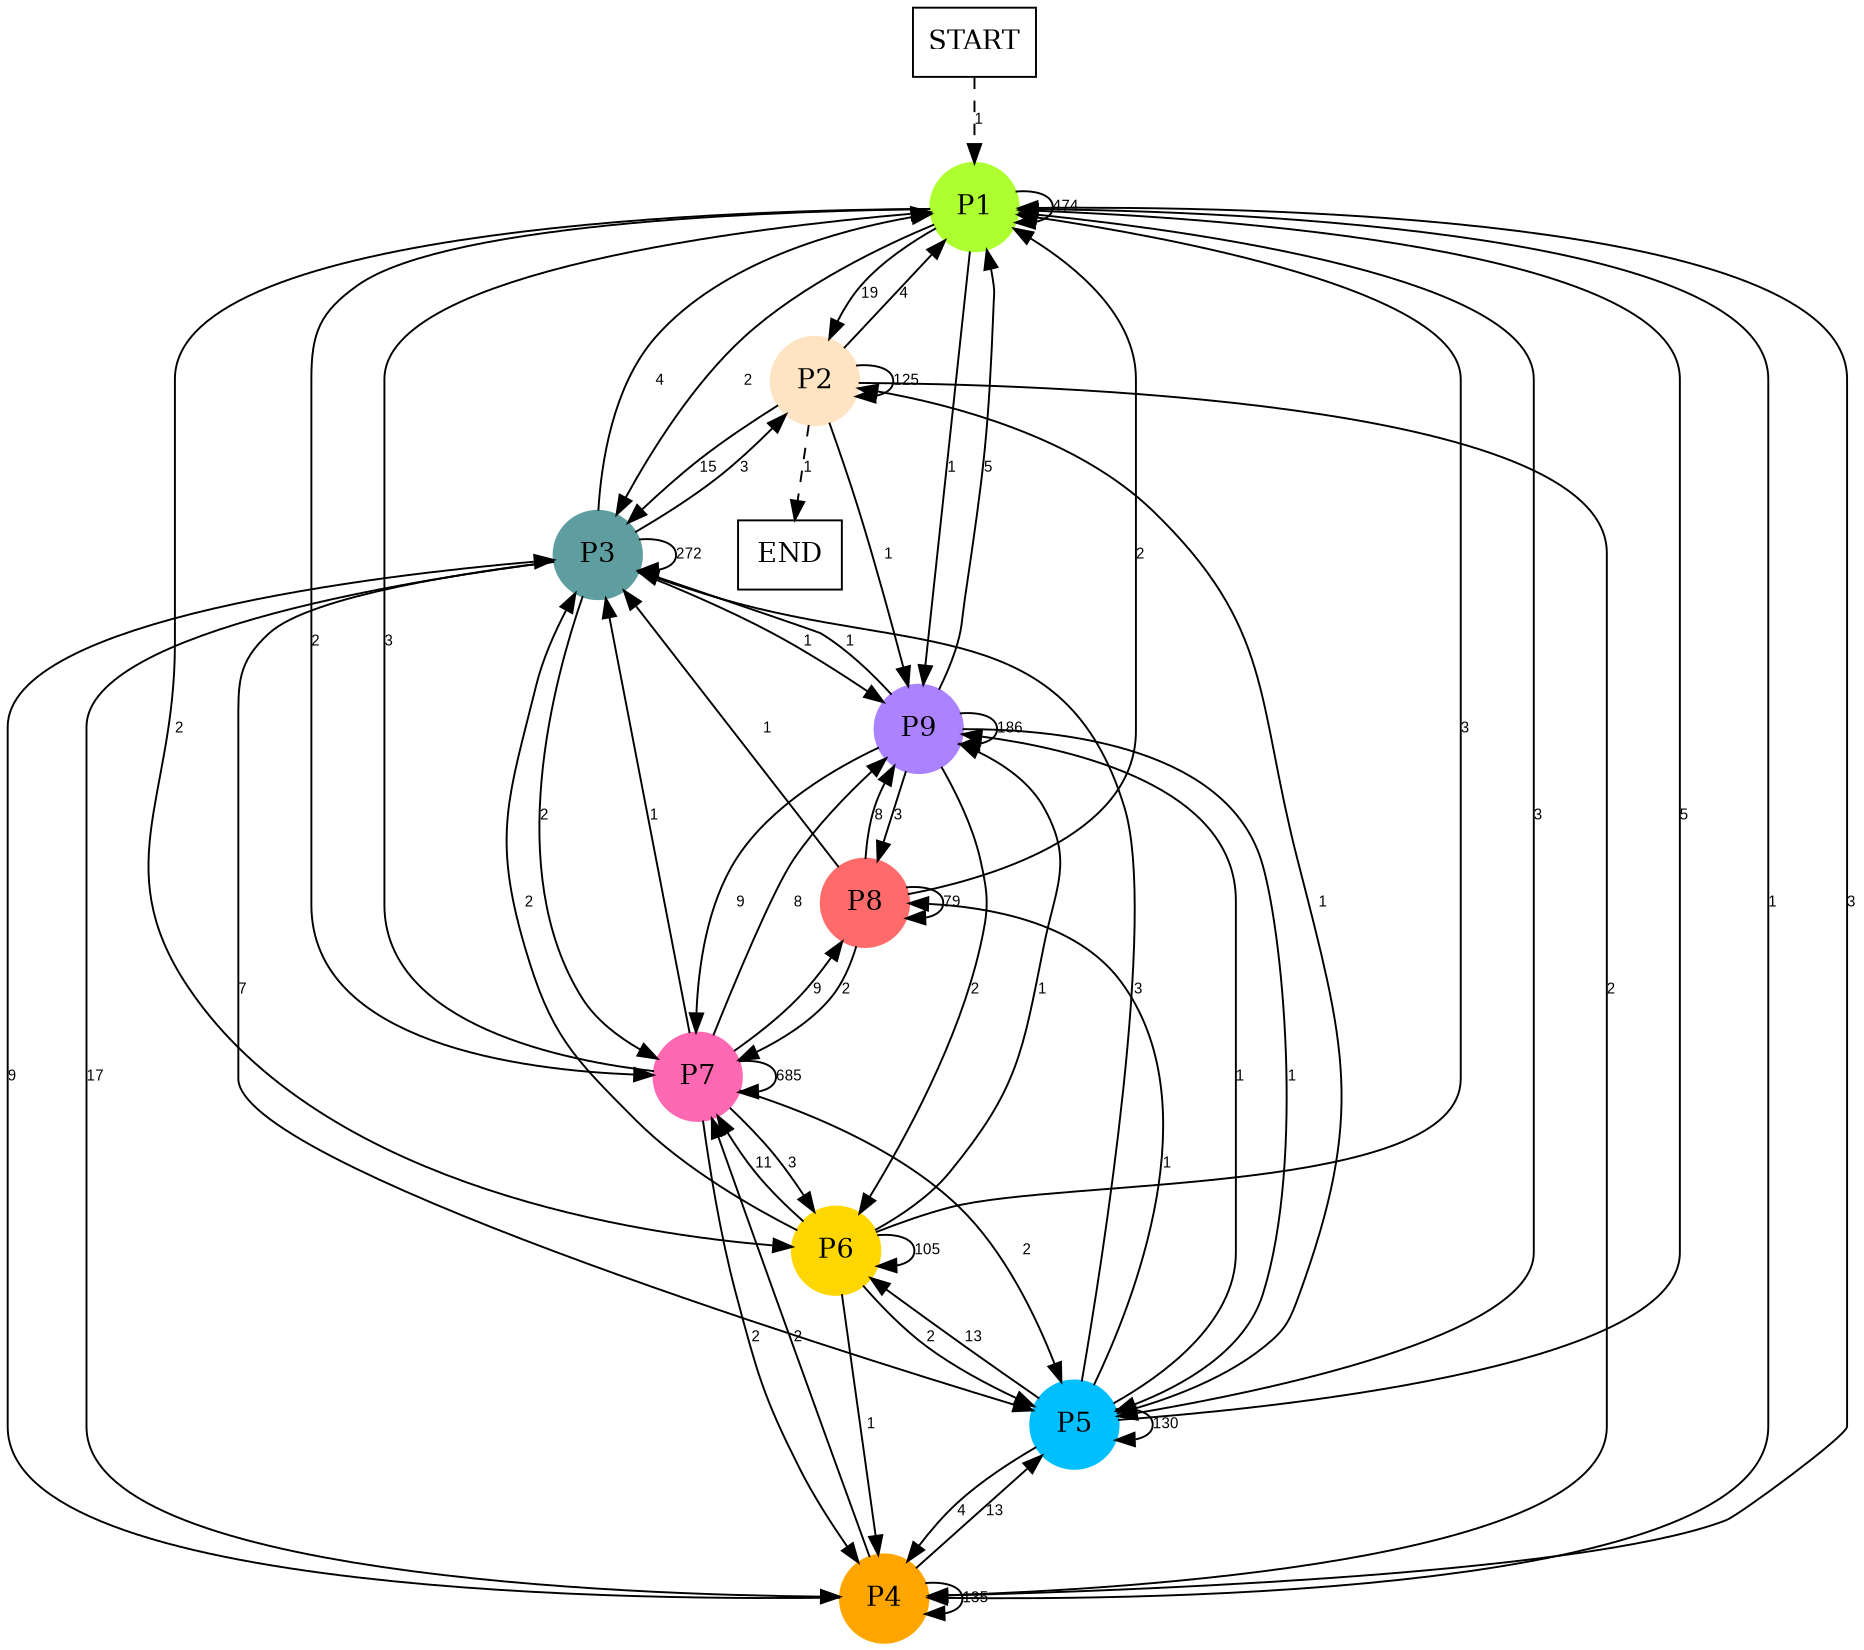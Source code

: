 digraph graphname {
	dpi = 150
	size="16,11!";
	margin = 0;
"P1" [shape=circle, color=greenyellow, style=filled]"P2" [shape=circle, color=bisque, style=filled]"P3" [shape=circle, color=cadetblue, style=filled]"P4" [shape=circle, color=orange, style=filled]"P5" [shape=circle, color=deepskyblue, style=filled]"P6" [shape=circle, color=gold, style=filled]"P7" [shape=circle, color=hotpink, style=filled]"P8" [shape=circle, color=indianred1, style=filled]"P9" [shape=circle, color=mediumpurple1, style=filled]"START" [shape=box, fillcolor=white, style=filled, color=black]"END" [shape=box, fillcolor=white, style=filled, color=black]"P1" -> "P1" [ label ="474" labelfloat=false fontname="Arial" fontsize=8]
"P1" -> "P2" [ label ="19" labelfloat=false fontname="Arial" fontsize=8]
"P1" -> "P3" [ label ="2" labelfloat=false fontname="Arial" fontsize=8]
"P1" -> "P4" [ label ="1" labelfloat=false fontname="Arial" fontsize=8]
"P1" -> "P5" [ label ="3" labelfloat=false fontname="Arial" fontsize=8]
"P1" -> "P6" [ label ="2" labelfloat=false fontname="Arial" fontsize=8]
"P1" -> "P7" [ label ="2" labelfloat=false fontname="Arial" fontsize=8]
"P1" -> "P9" [ label ="1" labelfloat=false fontname="Arial" fontsize=8]
"P2" -> "P1" [ label ="4" labelfloat=false fontname="Arial" fontsize=8]
"P2" -> "P2" [ label ="125" labelfloat=false fontname="Arial" fontsize=8]
"P2" -> "P3" [ label ="15" labelfloat=false fontname="Arial" fontsize=8]
"P2" -> "P4" [ label ="2" labelfloat=false fontname="Arial" fontsize=8]
"P2" -> "P9" [ label ="1" labelfloat=false fontname="Arial" fontsize=8]
"P2" -> "END" [ style = dashed label ="1" labelfloat=false fontname="Arial" fontsize=8]
"P3" -> "P1" [ label ="4" labelfloat=false fontname="Arial" fontsize=8]
"P3" -> "P2" [ label ="3" labelfloat=false fontname="Arial" fontsize=8]
"P3" -> "P3" [ label ="272" labelfloat=false fontname="Arial" fontsize=8]
"P3" -> "P4" [ label ="17" labelfloat=false fontname="Arial" fontsize=8]
"P3" -> "P5" [ label ="7" labelfloat=false fontname="Arial" fontsize=8]
"P3" -> "P7" [ label ="2" labelfloat=false fontname="Arial" fontsize=8]
"P3" -> "P9" [ label ="1" labelfloat=false fontname="Arial" fontsize=8]
"P4" -> "P1" [ label ="3" labelfloat=false fontname="Arial" fontsize=8]
"P4" -> "P3" [ label ="9" labelfloat=false fontname="Arial" fontsize=8]
"P4" -> "P4" [ label ="135" labelfloat=false fontname="Arial" fontsize=8]
"P4" -> "P5" [ label ="13" labelfloat=false fontname="Arial" fontsize=8]
"P4" -> "P7" [ label ="2" labelfloat=false fontname="Arial" fontsize=8]
"P5" -> "P1" [ label ="5" labelfloat=false fontname="Arial" fontsize=8]
"P5" -> "P2" [ label ="1" labelfloat=false fontname="Arial" fontsize=8]
"P5" -> "P3" [ label ="3" labelfloat=false fontname="Arial" fontsize=8]
"P5" -> "P4" [ label ="4" labelfloat=false fontname="Arial" fontsize=8]
"P5" -> "P5" [ label ="130" labelfloat=false fontname="Arial" fontsize=8]
"P5" -> "P6" [ label ="13" labelfloat=false fontname="Arial" fontsize=8]
"P5" -> "P8" [ label ="1" labelfloat=false fontname="Arial" fontsize=8]
"P5" -> "P9" [ label ="1" labelfloat=false fontname="Arial" fontsize=8]
"P6" -> "P1" [ label ="3" labelfloat=false fontname="Arial" fontsize=8]
"P6" -> "P3" [ label ="2" labelfloat=false fontname="Arial" fontsize=8]
"P6" -> "P4" [ label ="1" labelfloat=false fontname="Arial" fontsize=8]
"P6" -> "P5" [ label ="2" labelfloat=false fontname="Arial" fontsize=8]
"P6" -> "P6" [ label ="105" labelfloat=false fontname="Arial" fontsize=8]
"P6" -> "P7" [ label ="11" labelfloat=false fontname="Arial" fontsize=8]
"P6" -> "P9" [ label ="1" labelfloat=false fontname="Arial" fontsize=8]
"P7" -> "P1" [ label ="3" labelfloat=false fontname="Arial" fontsize=8]
"P7" -> "P3" [ label ="1" labelfloat=false fontname="Arial" fontsize=8]
"P7" -> "P4" [ label ="2" labelfloat=false fontname="Arial" fontsize=8]
"P7" -> "P5" [ label ="2" labelfloat=false fontname="Arial" fontsize=8]
"P7" -> "P6" [ label ="3" labelfloat=false fontname="Arial" fontsize=8]
"P7" -> "P7" [ label ="685" labelfloat=false fontname="Arial" fontsize=8]
"P7" -> "P8" [ label ="9" labelfloat=false fontname="Arial" fontsize=8]
"P7" -> "P9" [ label ="8" labelfloat=false fontname="Arial" fontsize=8]
"P8" -> "P1" [ label ="2" labelfloat=false fontname="Arial" fontsize=8]
"P8" -> "P3" [ label ="1" labelfloat=false fontname="Arial" fontsize=8]
"P8" -> "P7" [ label ="2" labelfloat=false fontname="Arial" fontsize=8]
"P8" -> "P8" [ label ="79" labelfloat=false fontname="Arial" fontsize=8]
"P8" -> "P9" [ label ="8" labelfloat=false fontname="Arial" fontsize=8]
"P9" -> "P1" [ label ="5" labelfloat=false fontname="Arial" fontsize=8]
"P9" -> "P3" [ label ="1" labelfloat=false fontname="Arial" fontsize=8]
"P9" -> "P5" [ label ="1" labelfloat=false fontname="Arial" fontsize=8]
"P9" -> "P6" [ label ="2" labelfloat=false fontname="Arial" fontsize=8]
"P9" -> "P7" [ label ="9" labelfloat=false fontname="Arial" fontsize=8]
"P9" -> "P8" [ label ="3" labelfloat=false fontname="Arial" fontsize=8]
"P9" -> "P9" [ label ="186" labelfloat=false fontname="Arial" fontsize=8]
"START" -> "P1" [ style = dashed label ="1" labelfloat=false fontname="Arial" fontsize=8]
}